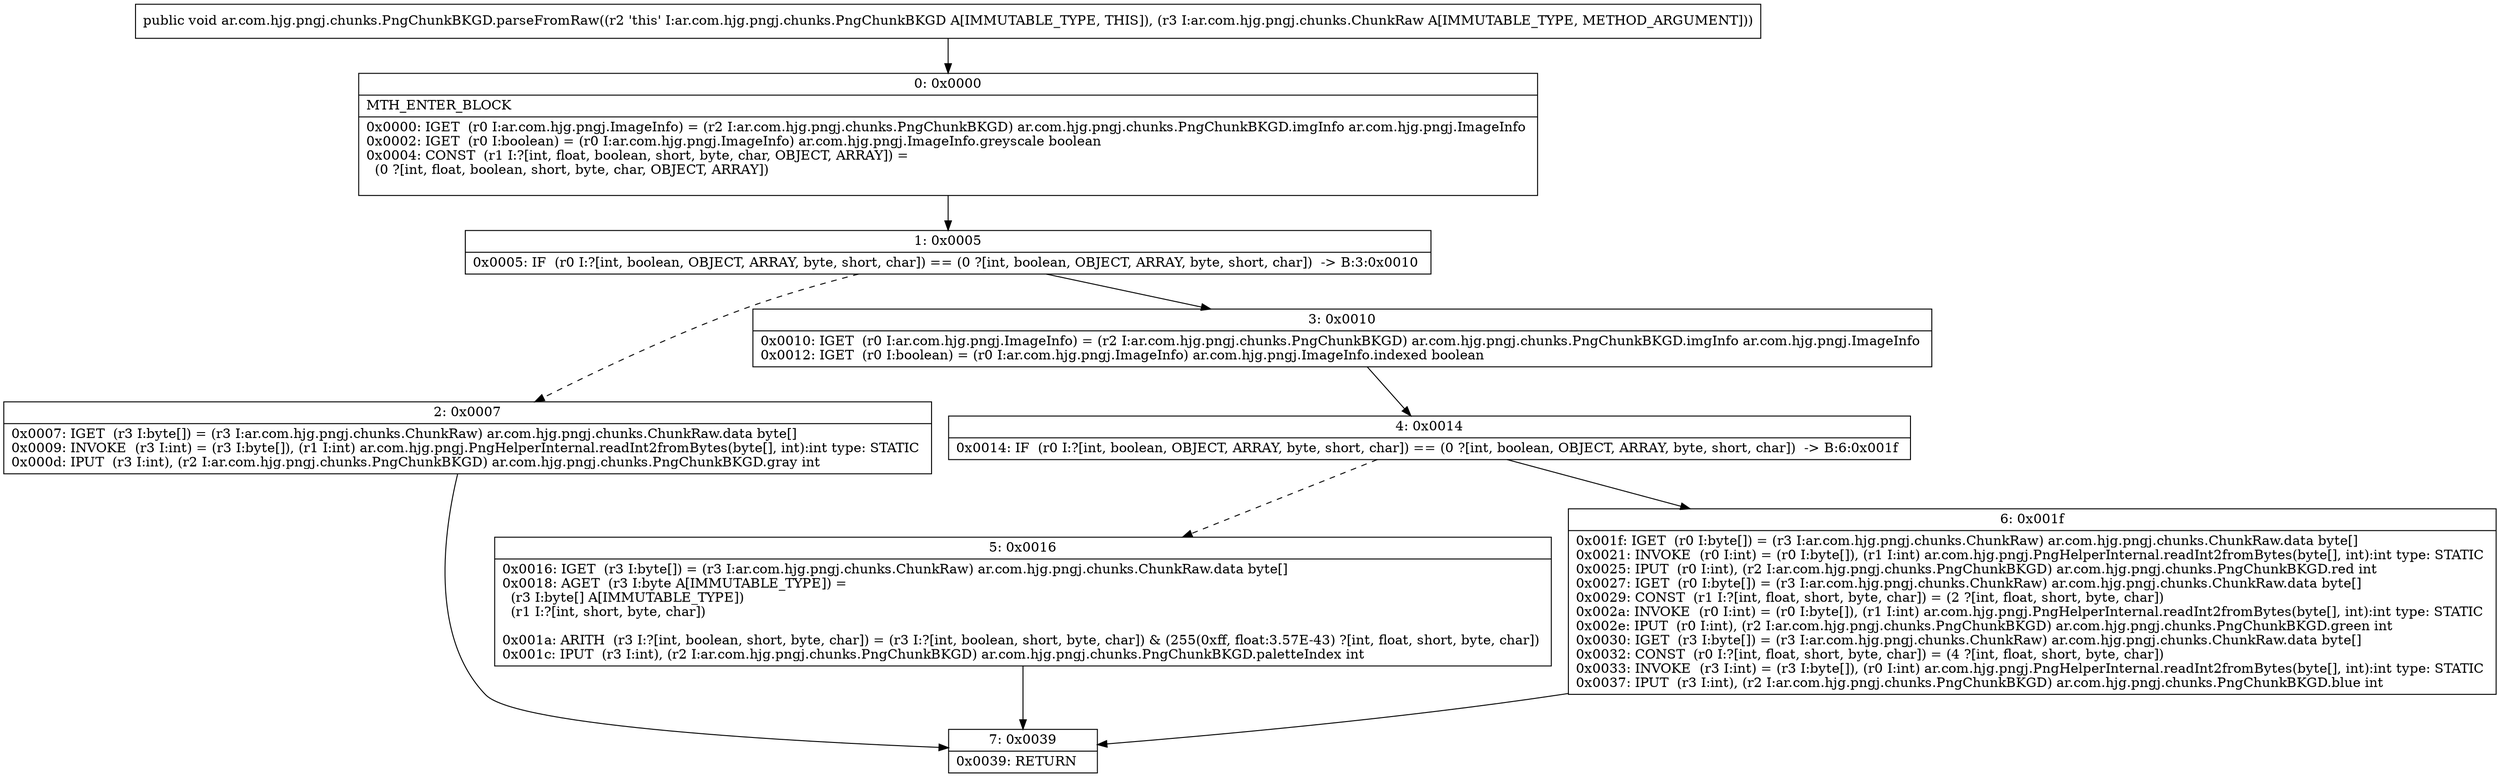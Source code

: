 digraph "CFG forar.com.hjg.pngj.chunks.PngChunkBKGD.parseFromRaw(Lar\/com\/hjg\/pngj\/chunks\/ChunkRaw;)V" {
Node_0 [shape=record,label="{0\:\ 0x0000|MTH_ENTER_BLOCK\l|0x0000: IGET  (r0 I:ar.com.hjg.pngj.ImageInfo) = (r2 I:ar.com.hjg.pngj.chunks.PngChunkBKGD) ar.com.hjg.pngj.chunks.PngChunkBKGD.imgInfo ar.com.hjg.pngj.ImageInfo \l0x0002: IGET  (r0 I:boolean) = (r0 I:ar.com.hjg.pngj.ImageInfo) ar.com.hjg.pngj.ImageInfo.greyscale boolean \l0x0004: CONST  (r1 I:?[int, float, boolean, short, byte, char, OBJECT, ARRAY]) = \l  (0 ?[int, float, boolean, short, byte, char, OBJECT, ARRAY])\l \l}"];
Node_1 [shape=record,label="{1\:\ 0x0005|0x0005: IF  (r0 I:?[int, boolean, OBJECT, ARRAY, byte, short, char]) == (0 ?[int, boolean, OBJECT, ARRAY, byte, short, char])  \-\> B:3:0x0010 \l}"];
Node_2 [shape=record,label="{2\:\ 0x0007|0x0007: IGET  (r3 I:byte[]) = (r3 I:ar.com.hjg.pngj.chunks.ChunkRaw) ar.com.hjg.pngj.chunks.ChunkRaw.data byte[] \l0x0009: INVOKE  (r3 I:int) = (r3 I:byte[]), (r1 I:int) ar.com.hjg.pngj.PngHelperInternal.readInt2fromBytes(byte[], int):int type: STATIC \l0x000d: IPUT  (r3 I:int), (r2 I:ar.com.hjg.pngj.chunks.PngChunkBKGD) ar.com.hjg.pngj.chunks.PngChunkBKGD.gray int \l}"];
Node_3 [shape=record,label="{3\:\ 0x0010|0x0010: IGET  (r0 I:ar.com.hjg.pngj.ImageInfo) = (r2 I:ar.com.hjg.pngj.chunks.PngChunkBKGD) ar.com.hjg.pngj.chunks.PngChunkBKGD.imgInfo ar.com.hjg.pngj.ImageInfo \l0x0012: IGET  (r0 I:boolean) = (r0 I:ar.com.hjg.pngj.ImageInfo) ar.com.hjg.pngj.ImageInfo.indexed boolean \l}"];
Node_4 [shape=record,label="{4\:\ 0x0014|0x0014: IF  (r0 I:?[int, boolean, OBJECT, ARRAY, byte, short, char]) == (0 ?[int, boolean, OBJECT, ARRAY, byte, short, char])  \-\> B:6:0x001f \l}"];
Node_5 [shape=record,label="{5\:\ 0x0016|0x0016: IGET  (r3 I:byte[]) = (r3 I:ar.com.hjg.pngj.chunks.ChunkRaw) ar.com.hjg.pngj.chunks.ChunkRaw.data byte[] \l0x0018: AGET  (r3 I:byte A[IMMUTABLE_TYPE]) = \l  (r3 I:byte[] A[IMMUTABLE_TYPE])\l  (r1 I:?[int, short, byte, char])\l \l0x001a: ARITH  (r3 I:?[int, boolean, short, byte, char]) = (r3 I:?[int, boolean, short, byte, char]) & (255(0xff, float:3.57E\-43) ?[int, float, short, byte, char]) \l0x001c: IPUT  (r3 I:int), (r2 I:ar.com.hjg.pngj.chunks.PngChunkBKGD) ar.com.hjg.pngj.chunks.PngChunkBKGD.paletteIndex int \l}"];
Node_6 [shape=record,label="{6\:\ 0x001f|0x001f: IGET  (r0 I:byte[]) = (r3 I:ar.com.hjg.pngj.chunks.ChunkRaw) ar.com.hjg.pngj.chunks.ChunkRaw.data byte[] \l0x0021: INVOKE  (r0 I:int) = (r0 I:byte[]), (r1 I:int) ar.com.hjg.pngj.PngHelperInternal.readInt2fromBytes(byte[], int):int type: STATIC \l0x0025: IPUT  (r0 I:int), (r2 I:ar.com.hjg.pngj.chunks.PngChunkBKGD) ar.com.hjg.pngj.chunks.PngChunkBKGD.red int \l0x0027: IGET  (r0 I:byte[]) = (r3 I:ar.com.hjg.pngj.chunks.ChunkRaw) ar.com.hjg.pngj.chunks.ChunkRaw.data byte[] \l0x0029: CONST  (r1 I:?[int, float, short, byte, char]) = (2 ?[int, float, short, byte, char]) \l0x002a: INVOKE  (r0 I:int) = (r0 I:byte[]), (r1 I:int) ar.com.hjg.pngj.PngHelperInternal.readInt2fromBytes(byte[], int):int type: STATIC \l0x002e: IPUT  (r0 I:int), (r2 I:ar.com.hjg.pngj.chunks.PngChunkBKGD) ar.com.hjg.pngj.chunks.PngChunkBKGD.green int \l0x0030: IGET  (r3 I:byte[]) = (r3 I:ar.com.hjg.pngj.chunks.ChunkRaw) ar.com.hjg.pngj.chunks.ChunkRaw.data byte[] \l0x0032: CONST  (r0 I:?[int, float, short, byte, char]) = (4 ?[int, float, short, byte, char]) \l0x0033: INVOKE  (r3 I:int) = (r3 I:byte[]), (r0 I:int) ar.com.hjg.pngj.PngHelperInternal.readInt2fromBytes(byte[], int):int type: STATIC \l0x0037: IPUT  (r3 I:int), (r2 I:ar.com.hjg.pngj.chunks.PngChunkBKGD) ar.com.hjg.pngj.chunks.PngChunkBKGD.blue int \l}"];
Node_7 [shape=record,label="{7\:\ 0x0039|0x0039: RETURN   \l}"];
MethodNode[shape=record,label="{public void ar.com.hjg.pngj.chunks.PngChunkBKGD.parseFromRaw((r2 'this' I:ar.com.hjg.pngj.chunks.PngChunkBKGD A[IMMUTABLE_TYPE, THIS]), (r3 I:ar.com.hjg.pngj.chunks.ChunkRaw A[IMMUTABLE_TYPE, METHOD_ARGUMENT])) }"];
MethodNode -> Node_0;
Node_0 -> Node_1;
Node_1 -> Node_2[style=dashed];
Node_1 -> Node_3;
Node_2 -> Node_7;
Node_3 -> Node_4;
Node_4 -> Node_5[style=dashed];
Node_4 -> Node_6;
Node_5 -> Node_7;
Node_6 -> Node_7;
}

